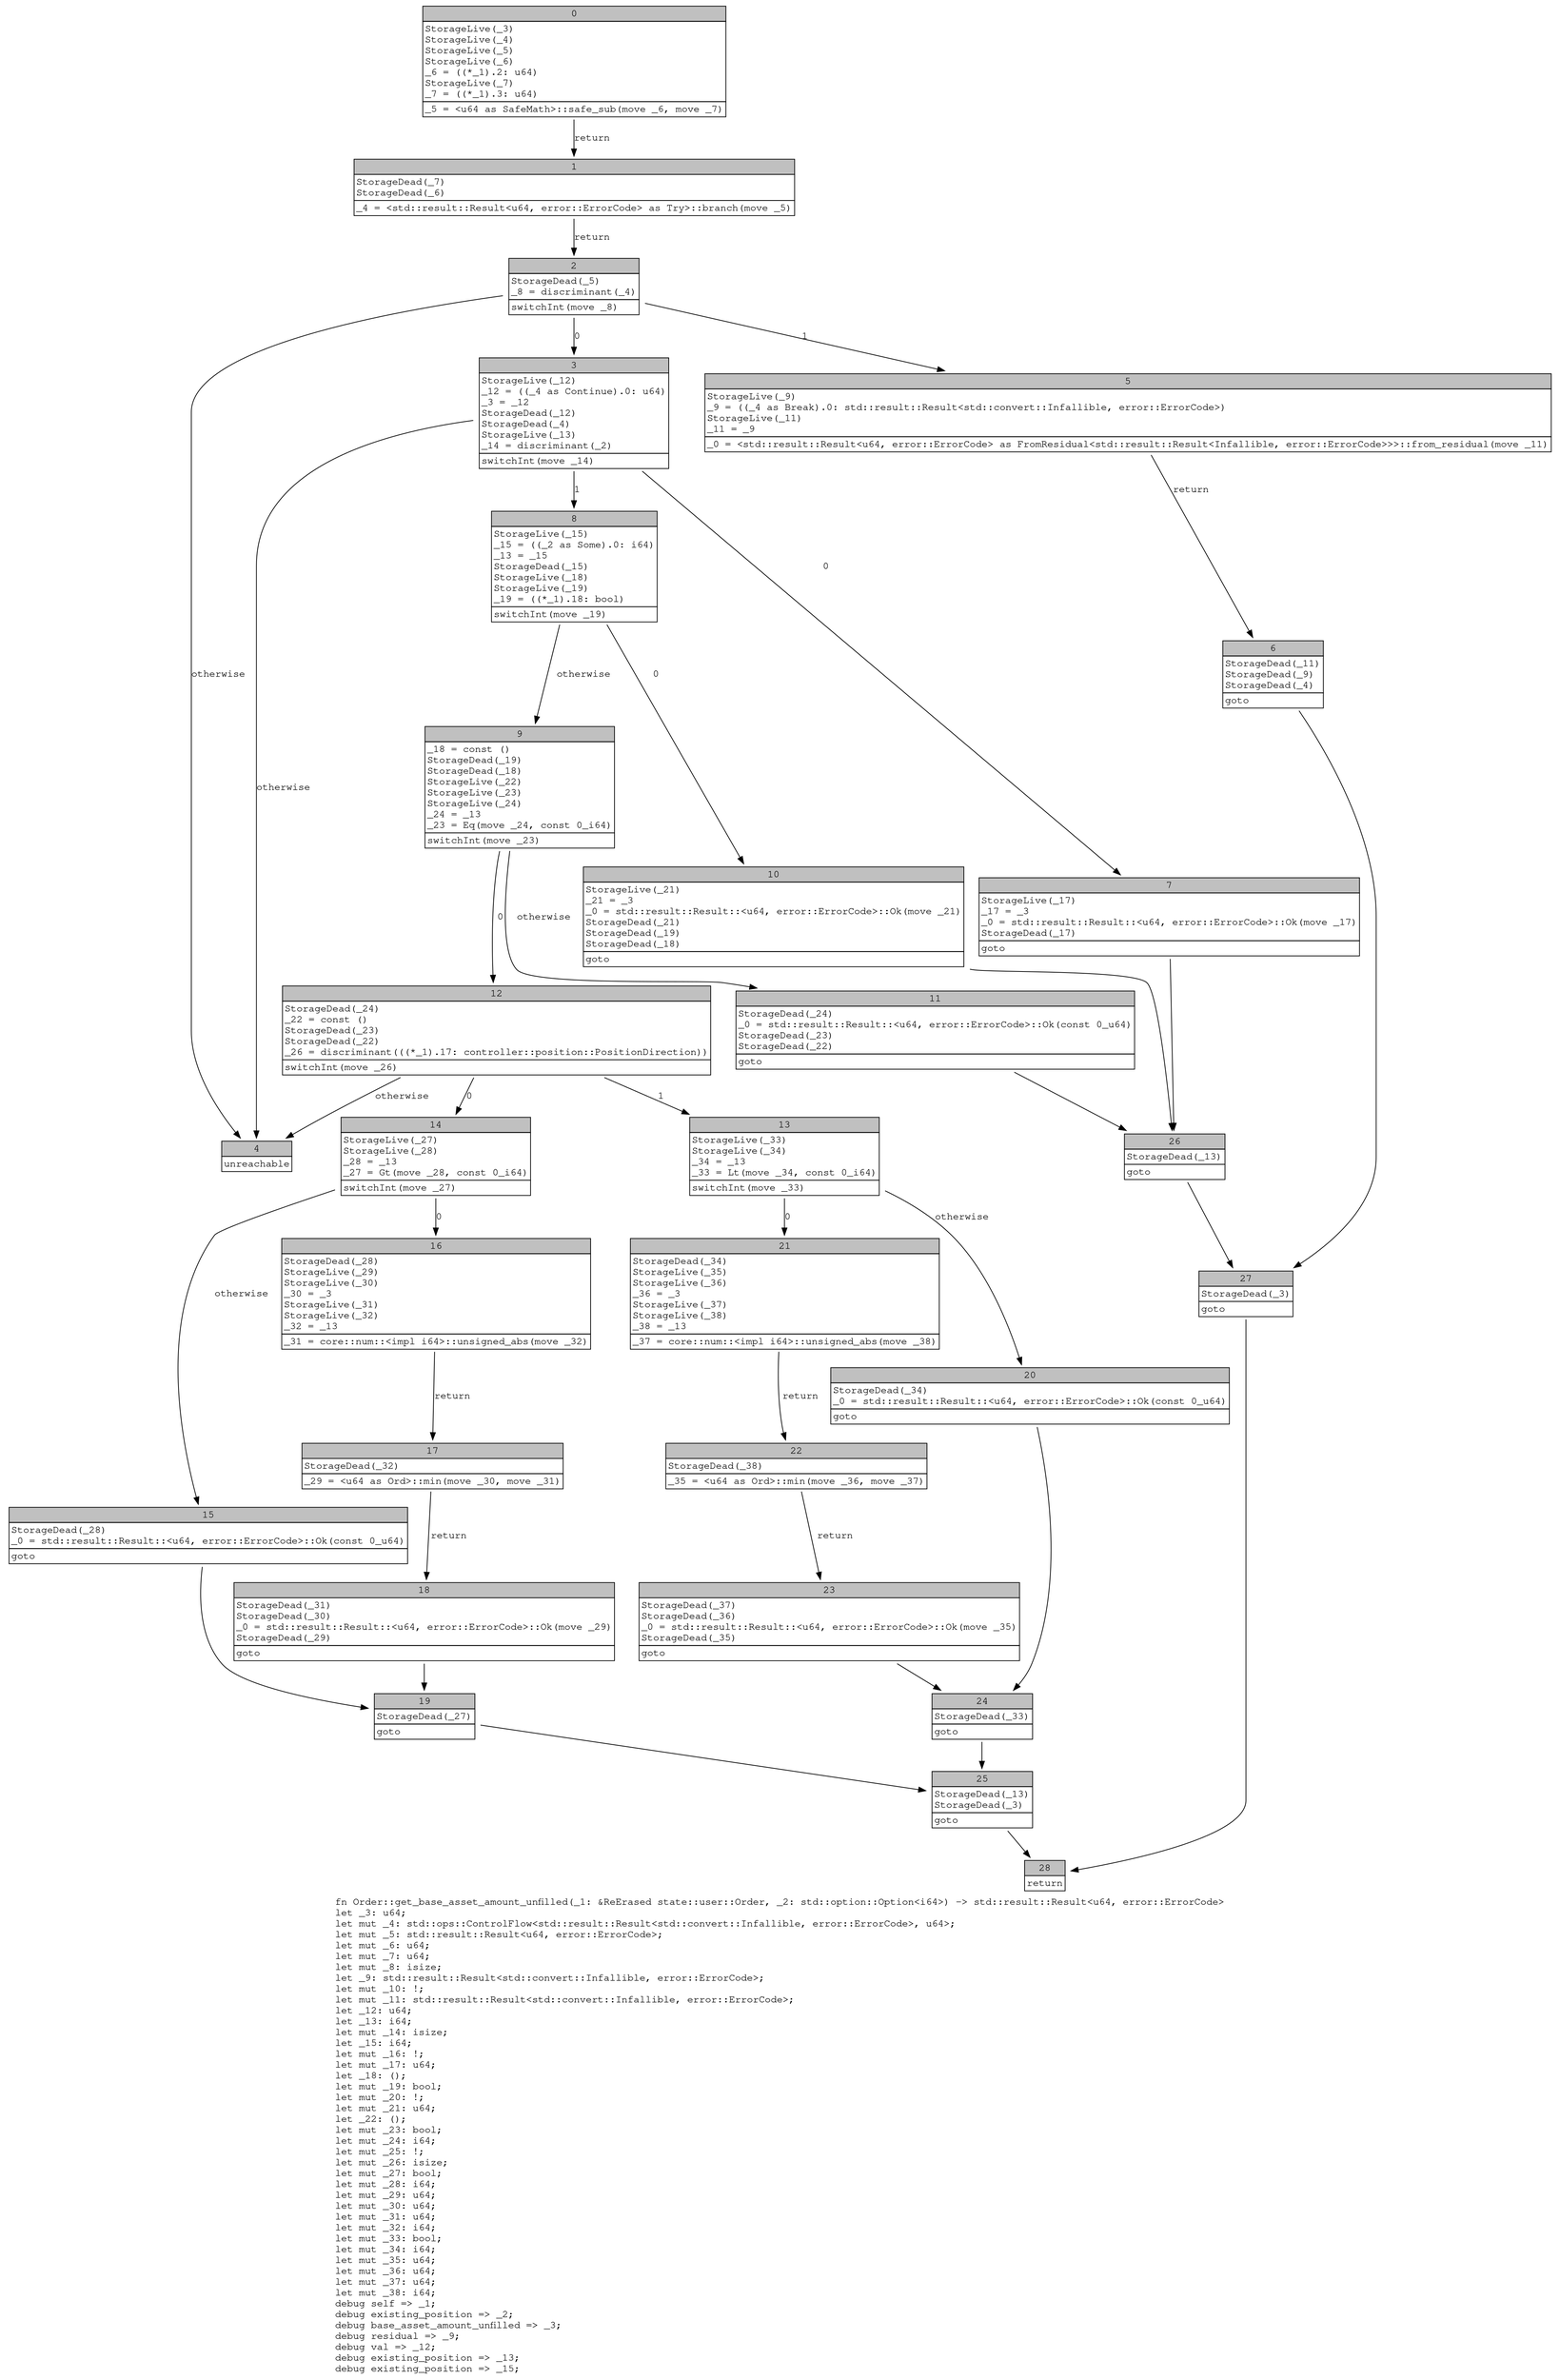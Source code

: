 digraph Mir_0_4384 {
    graph [fontname="Courier, monospace"];
    node [fontname="Courier, monospace"];
    edge [fontname="Courier, monospace"];
    label=<fn Order::get_base_asset_amount_unfilled(_1: &amp;ReErased state::user::Order, _2: std::option::Option&lt;i64&gt;) -&gt; std::result::Result&lt;u64, error::ErrorCode&gt;<br align="left"/>let _3: u64;<br align="left"/>let mut _4: std::ops::ControlFlow&lt;std::result::Result&lt;std::convert::Infallible, error::ErrorCode&gt;, u64&gt;;<br align="left"/>let mut _5: std::result::Result&lt;u64, error::ErrorCode&gt;;<br align="left"/>let mut _6: u64;<br align="left"/>let mut _7: u64;<br align="left"/>let mut _8: isize;<br align="left"/>let _9: std::result::Result&lt;std::convert::Infallible, error::ErrorCode&gt;;<br align="left"/>let mut _10: !;<br align="left"/>let mut _11: std::result::Result&lt;std::convert::Infallible, error::ErrorCode&gt;;<br align="left"/>let _12: u64;<br align="left"/>let _13: i64;<br align="left"/>let mut _14: isize;<br align="left"/>let _15: i64;<br align="left"/>let mut _16: !;<br align="left"/>let mut _17: u64;<br align="left"/>let _18: ();<br align="left"/>let mut _19: bool;<br align="left"/>let mut _20: !;<br align="left"/>let mut _21: u64;<br align="left"/>let _22: ();<br align="left"/>let mut _23: bool;<br align="left"/>let mut _24: i64;<br align="left"/>let mut _25: !;<br align="left"/>let mut _26: isize;<br align="left"/>let mut _27: bool;<br align="left"/>let mut _28: i64;<br align="left"/>let mut _29: u64;<br align="left"/>let mut _30: u64;<br align="left"/>let mut _31: u64;<br align="left"/>let mut _32: i64;<br align="left"/>let mut _33: bool;<br align="left"/>let mut _34: i64;<br align="left"/>let mut _35: u64;<br align="left"/>let mut _36: u64;<br align="left"/>let mut _37: u64;<br align="left"/>let mut _38: i64;<br align="left"/>debug self =&gt; _1;<br align="left"/>debug existing_position =&gt; _2;<br align="left"/>debug base_asset_amount_unfilled =&gt; _3;<br align="left"/>debug residual =&gt; _9;<br align="left"/>debug val =&gt; _12;<br align="left"/>debug existing_position =&gt; _13;<br align="left"/>debug existing_position =&gt; _15;<br align="left"/>>;
    bb0__0_4384 [shape="none", label=<<table border="0" cellborder="1" cellspacing="0"><tr><td bgcolor="gray" align="center" colspan="1">0</td></tr><tr><td align="left" balign="left">StorageLive(_3)<br/>StorageLive(_4)<br/>StorageLive(_5)<br/>StorageLive(_6)<br/>_6 = ((*_1).2: u64)<br/>StorageLive(_7)<br/>_7 = ((*_1).3: u64)<br/></td></tr><tr><td align="left">_5 = &lt;u64 as SafeMath&gt;::safe_sub(move _6, move _7)</td></tr></table>>];
    bb1__0_4384 [shape="none", label=<<table border="0" cellborder="1" cellspacing="0"><tr><td bgcolor="gray" align="center" colspan="1">1</td></tr><tr><td align="left" balign="left">StorageDead(_7)<br/>StorageDead(_6)<br/></td></tr><tr><td align="left">_4 = &lt;std::result::Result&lt;u64, error::ErrorCode&gt; as Try&gt;::branch(move _5)</td></tr></table>>];
    bb2__0_4384 [shape="none", label=<<table border="0" cellborder="1" cellspacing="0"><tr><td bgcolor="gray" align="center" colspan="1">2</td></tr><tr><td align="left" balign="left">StorageDead(_5)<br/>_8 = discriminant(_4)<br/></td></tr><tr><td align="left">switchInt(move _8)</td></tr></table>>];
    bb3__0_4384 [shape="none", label=<<table border="0" cellborder="1" cellspacing="0"><tr><td bgcolor="gray" align="center" colspan="1">3</td></tr><tr><td align="left" balign="left">StorageLive(_12)<br/>_12 = ((_4 as Continue).0: u64)<br/>_3 = _12<br/>StorageDead(_12)<br/>StorageDead(_4)<br/>StorageLive(_13)<br/>_14 = discriminant(_2)<br/></td></tr><tr><td align="left">switchInt(move _14)</td></tr></table>>];
    bb4__0_4384 [shape="none", label=<<table border="0" cellborder="1" cellspacing="0"><tr><td bgcolor="gray" align="center" colspan="1">4</td></tr><tr><td align="left">unreachable</td></tr></table>>];
    bb5__0_4384 [shape="none", label=<<table border="0" cellborder="1" cellspacing="0"><tr><td bgcolor="gray" align="center" colspan="1">5</td></tr><tr><td align="left" balign="left">StorageLive(_9)<br/>_9 = ((_4 as Break).0: std::result::Result&lt;std::convert::Infallible, error::ErrorCode&gt;)<br/>StorageLive(_11)<br/>_11 = _9<br/></td></tr><tr><td align="left">_0 = &lt;std::result::Result&lt;u64, error::ErrorCode&gt; as FromResidual&lt;std::result::Result&lt;Infallible, error::ErrorCode&gt;&gt;&gt;::from_residual(move _11)</td></tr></table>>];
    bb6__0_4384 [shape="none", label=<<table border="0" cellborder="1" cellspacing="0"><tr><td bgcolor="gray" align="center" colspan="1">6</td></tr><tr><td align="left" balign="left">StorageDead(_11)<br/>StorageDead(_9)<br/>StorageDead(_4)<br/></td></tr><tr><td align="left">goto</td></tr></table>>];
    bb7__0_4384 [shape="none", label=<<table border="0" cellborder="1" cellspacing="0"><tr><td bgcolor="gray" align="center" colspan="1">7</td></tr><tr><td align="left" balign="left">StorageLive(_17)<br/>_17 = _3<br/>_0 = std::result::Result::&lt;u64, error::ErrorCode&gt;::Ok(move _17)<br/>StorageDead(_17)<br/></td></tr><tr><td align="left">goto</td></tr></table>>];
    bb8__0_4384 [shape="none", label=<<table border="0" cellborder="1" cellspacing="0"><tr><td bgcolor="gray" align="center" colspan="1">8</td></tr><tr><td align="left" balign="left">StorageLive(_15)<br/>_15 = ((_2 as Some).0: i64)<br/>_13 = _15<br/>StorageDead(_15)<br/>StorageLive(_18)<br/>StorageLive(_19)<br/>_19 = ((*_1).18: bool)<br/></td></tr><tr><td align="left">switchInt(move _19)</td></tr></table>>];
    bb9__0_4384 [shape="none", label=<<table border="0" cellborder="1" cellspacing="0"><tr><td bgcolor="gray" align="center" colspan="1">9</td></tr><tr><td align="left" balign="left">_18 = const ()<br/>StorageDead(_19)<br/>StorageDead(_18)<br/>StorageLive(_22)<br/>StorageLive(_23)<br/>StorageLive(_24)<br/>_24 = _13<br/>_23 = Eq(move _24, const 0_i64)<br/></td></tr><tr><td align="left">switchInt(move _23)</td></tr></table>>];
    bb10__0_4384 [shape="none", label=<<table border="0" cellborder="1" cellspacing="0"><tr><td bgcolor="gray" align="center" colspan="1">10</td></tr><tr><td align="left" balign="left">StorageLive(_21)<br/>_21 = _3<br/>_0 = std::result::Result::&lt;u64, error::ErrorCode&gt;::Ok(move _21)<br/>StorageDead(_21)<br/>StorageDead(_19)<br/>StorageDead(_18)<br/></td></tr><tr><td align="left">goto</td></tr></table>>];
    bb11__0_4384 [shape="none", label=<<table border="0" cellborder="1" cellspacing="0"><tr><td bgcolor="gray" align="center" colspan="1">11</td></tr><tr><td align="left" balign="left">StorageDead(_24)<br/>_0 = std::result::Result::&lt;u64, error::ErrorCode&gt;::Ok(const 0_u64)<br/>StorageDead(_23)<br/>StorageDead(_22)<br/></td></tr><tr><td align="left">goto</td></tr></table>>];
    bb12__0_4384 [shape="none", label=<<table border="0" cellborder="1" cellspacing="0"><tr><td bgcolor="gray" align="center" colspan="1">12</td></tr><tr><td align="left" balign="left">StorageDead(_24)<br/>_22 = const ()<br/>StorageDead(_23)<br/>StorageDead(_22)<br/>_26 = discriminant(((*_1).17: controller::position::PositionDirection))<br/></td></tr><tr><td align="left">switchInt(move _26)</td></tr></table>>];
    bb13__0_4384 [shape="none", label=<<table border="0" cellborder="1" cellspacing="0"><tr><td bgcolor="gray" align="center" colspan="1">13</td></tr><tr><td align="left" balign="left">StorageLive(_33)<br/>StorageLive(_34)<br/>_34 = _13<br/>_33 = Lt(move _34, const 0_i64)<br/></td></tr><tr><td align="left">switchInt(move _33)</td></tr></table>>];
    bb14__0_4384 [shape="none", label=<<table border="0" cellborder="1" cellspacing="0"><tr><td bgcolor="gray" align="center" colspan="1">14</td></tr><tr><td align="left" balign="left">StorageLive(_27)<br/>StorageLive(_28)<br/>_28 = _13<br/>_27 = Gt(move _28, const 0_i64)<br/></td></tr><tr><td align="left">switchInt(move _27)</td></tr></table>>];
    bb15__0_4384 [shape="none", label=<<table border="0" cellborder="1" cellspacing="0"><tr><td bgcolor="gray" align="center" colspan="1">15</td></tr><tr><td align="left" balign="left">StorageDead(_28)<br/>_0 = std::result::Result::&lt;u64, error::ErrorCode&gt;::Ok(const 0_u64)<br/></td></tr><tr><td align="left">goto</td></tr></table>>];
    bb16__0_4384 [shape="none", label=<<table border="0" cellborder="1" cellspacing="0"><tr><td bgcolor="gray" align="center" colspan="1">16</td></tr><tr><td align="left" balign="left">StorageDead(_28)<br/>StorageLive(_29)<br/>StorageLive(_30)<br/>_30 = _3<br/>StorageLive(_31)<br/>StorageLive(_32)<br/>_32 = _13<br/></td></tr><tr><td align="left">_31 = core::num::&lt;impl i64&gt;::unsigned_abs(move _32)</td></tr></table>>];
    bb17__0_4384 [shape="none", label=<<table border="0" cellborder="1" cellspacing="0"><tr><td bgcolor="gray" align="center" colspan="1">17</td></tr><tr><td align="left" balign="left">StorageDead(_32)<br/></td></tr><tr><td align="left">_29 = &lt;u64 as Ord&gt;::min(move _30, move _31)</td></tr></table>>];
    bb18__0_4384 [shape="none", label=<<table border="0" cellborder="1" cellspacing="0"><tr><td bgcolor="gray" align="center" colspan="1">18</td></tr><tr><td align="left" balign="left">StorageDead(_31)<br/>StorageDead(_30)<br/>_0 = std::result::Result::&lt;u64, error::ErrorCode&gt;::Ok(move _29)<br/>StorageDead(_29)<br/></td></tr><tr><td align="left">goto</td></tr></table>>];
    bb19__0_4384 [shape="none", label=<<table border="0" cellborder="1" cellspacing="0"><tr><td bgcolor="gray" align="center" colspan="1">19</td></tr><tr><td align="left" balign="left">StorageDead(_27)<br/></td></tr><tr><td align="left">goto</td></tr></table>>];
    bb20__0_4384 [shape="none", label=<<table border="0" cellborder="1" cellspacing="0"><tr><td bgcolor="gray" align="center" colspan="1">20</td></tr><tr><td align="left" balign="left">StorageDead(_34)<br/>_0 = std::result::Result::&lt;u64, error::ErrorCode&gt;::Ok(const 0_u64)<br/></td></tr><tr><td align="left">goto</td></tr></table>>];
    bb21__0_4384 [shape="none", label=<<table border="0" cellborder="1" cellspacing="0"><tr><td bgcolor="gray" align="center" colspan="1">21</td></tr><tr><td align="left" balign="left">StorageDead(_34)<br/>StorageLive(_35)<br/>StorageLive(_36)<br/>_36 = _3<br/>StorageLive(_37)<br/>StorageLive(_38)<br/>_38 = _13<br/></td></tr><tr><td align="left">_37 = core::num::&lt;impl i64&gt;::unsigned_abs(move _38)</td></tr></table>>];
    bb22__0_4384 [shape="none", label=<<table border="0" cellborder="1" cellspacing="0"><tr><td bgcolor="gray" align="center" colspan="1">22</td></tr><tr><td align="left" balign="left">StorageDead(_38)<br/></td></tr><tr><td align="left">_35 = &lt;u64 as Ord&gt;::min(move _36, move _37)</td></tr></table>>];
    bb23__0_4384 [shape="none", label=<<table border="0" cellborder="1" cellspacing="0"><tr><td bgcolor="gray" align="center" colspan="1">23</td></tr><tr><td align="left" balign="left">StorageDead(_37)<br/>StorageDead(_36)<br/>_0 = std::result::Result::&lt;u64, error::ErrorCode&gt;::Ok(move _35)<br/>StorageDead(_35)<br/></td></tr><tr><td align="left">goto</td></tr></table>>];
    bb24__0_4384 [shape="none", label=<<table border="0" cellborder="1" cellspacing="0"><tr><td bgcolor="gray" align="center" colspan="1">24</td></tr><tr><td align="left" balign="left">StorageDead(_33)<br/></td></tr><tr><td align="left">goto</td></tr></table>>];
    bb25__0_4384 [shape="none", label=<<table border="0" cellborder="1" cellspacing="0"><tr><td bgcolor="gray" align="center" colspan="1">25</td></tr><tr><td align="left" balign="left">StorageDead(_13)<br/>StorageDead(_3)<br/></td></tr><tr><td align="left">goto</td></tr></table>>];
    bb26__0_4384 [shape="none", label=<<table border="0" cellborder="1" cellspacing="0"><tr><td bgcolor="gray" align="center" colspan="1">26</td></tr><tr><td align="left" balign="left">StorageDead(_13)<br/></td></tr><tr><td align="left">goto</td></tr></table>>];
    bb27__0_4384 [shape="none", label=<<table border="0" cellborder="1" cellspacing="0"><tr><td bgcolor="gray" align="center" colspan="1">27</td></tr><tr><td align="left" balign="left">StorageDead(_3)<br/></td></tr><tr><td align="left">goto</td></tr></table>>];
    bb28__0_4384 [shape="none", label=<<table border="0" cellborder="1" cellspacing="0"><tr><td bgcolor="gray" align="center" colspan="1">28</td></tr><tr><td align="left">return</td></tr></table>>];
    bb0__0_4384 -> bb1__0_4384 [label="return"];
    bb1__0_4384 -> bb2__0_4384 [label="return"];
    bb2__0_4384 -> bb3__0_4384 [label="0"];
    bb2__0_4384 -> bb5__0_4384 [label="1"];
    bb2__0_4384 -> bb4__0_4384 [label="otherwise"];
    bb3__0_4384 -> bb7__0_4384 [label="0"];
    bb3__0_4384 -> bb8__0_4384 [label="1"];
    bb3__0_4384 -> bb4__0_4384 [label="otherwise"];
    bb5__0_4384 -> bb6__0_4384 [label="return"];
    bb6__0_4384 -> bb27__0_4384 [label=""];
    bb7__0_4384 -> bb26__0_4384 [label=""];
    bb8__0_4384 -> bb10__0_4384 [label="0"];
    bb8__0_4384 -> bb9__0_4384 [label="otherwise"];
    bb9__0_4384 -> bb12__0_4384 [label="0"];
    bb9__0_4384 -> bb11__0_4384 [label="otherwise"];
    bb10__0_4384 -> bb26__0_4384 [label=""];
    bb11__0_4384 -> bb26__0_4384 [label=""];
    bb12__0_4384 -> bb14__0_4384 [label="0"];
    bb12__0_4384 -> bb13__0_4384 [label="1"];
    bb12__0_4384 -> bb4__0_4384 [label="otherwise"];
    bb13__0_4384 -> bb21__0_4384 [label="0"];
    bb13__0_4384 -> bb20__0_4384 [label="otherwise"];
    bb14__0_4384 -> bb16__0_4384 [label="0"];
    bb14__0_4384 -> bb15__0_4384 [label="otherwise"];
    bb15__0_4384 -> bb19__0_4384 [label=""];
    bb16__0_4384 -> bb17__0_4384 [label="return"];
    bb17__0_4384 -> bb18__0_4384 [label="return"];
    bb18__0_4384 -> bb19__0_4384 [label=""];
    bb19__0_4384 -> bb25__0_4384 [label=""];
    bb20__0_4384 -> bb24__0_4384 [label=""];
    bb21__0_4384 -> bb22__0_4384 [label="return"];
    bb22__0_4384 -> bb23__0_4384 [label="return"];
    bb23__0_4384 -> bb24__0_4384 [label=""];
    bb24__0_4384 -> bb25__0_4384 [label=""];
    bb25__0_4384 -> bb28__0_4384 [label=""];
    bb26__0_4384 -> bb27__0_4384 [label=""];
    bb27__0_4384 -> bb28__0_4384 [label=""];
}
